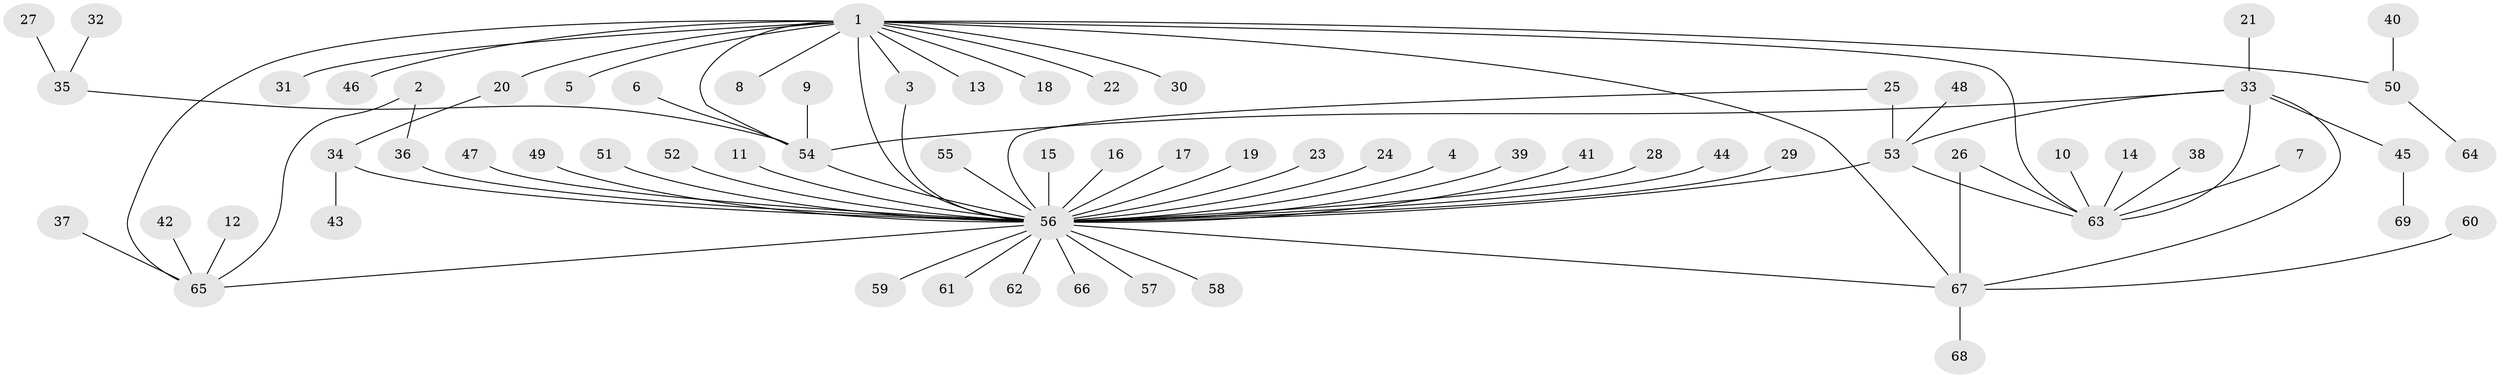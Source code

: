 // original degree distribution, {17: 0.007246376811594203, 3: 0.12318840579710146, 34: 0.007246376811594203, 2: 0.18840579710144928, 8: 0.028985507246376812, 4: 0.021739130434782608, 1: 0.6014492753623188, 5: 0.007246376811594203, 11: 0.007246376811594203, 7: 0.007246376811594203}
// Generated by graph-tools (version 1.1) at 2025/26/03/09/25 03:26:04]
// undirected, 69 vertices, 80 edges
graph export_dot {
graph [start="1"]
  node [color=gray90,style=filled];
  1;
  2;
  3;
  4;
  5;
  6;
  7;
  8;
  9;
  10;
  11;
  12;
  13;
  14;
  15;
  16;
  17;
  18;
  19;
  20;
  21;
  22;
  23;
  24;
  25;
  26;
  27;
  28;
  29;
  30;
  31;
  32;
  33;
  34;
  35;
  36;
  37;
  38;
  39;
  40;
  41;
  42;
  43;
  44;
  45;
  46;
  47;
  48;
  49;
  50;
  51;
  52;
  53;
  54;
  55;
  56;
  57;
  58;
  59;
  60;
  61;
  62;
  63;
  64;
  65;
  66;
  67;
  68;
  69;
  1 -- 3 [weight=1.0];
  1 -- 5 [weight=1.0];
  1 -- 8 [weight=1.0];
  1 -- 13 [weight=1.0];
  1 -- 18 [weight=1.0];
  1 -- 20 [weight=2.0];
  1 -- 22 [weight=1.0];
  1 -- 30 [weight=1.0];
  1 -- 31 [weight=1.0];
  1 -- 46 [weight=1.0];
  1 -- 50 [weight=1.0];
  1 -- 54 [weight=1.0];
  1 -- 56 [weight=1.0];
  1 -- 63 [weight=1.0];
  1 -- 65 [weight=1.0];
  1 -- 67 [weight=1.0];
  2 -- 36 [weight=1.0];
  2 -- 65 [weight=1.0];
  3 -- 56 [weight=1.0];
  4 -- 56 [weight=1.0];
  6 -- 54 [weight=1.0];
  7 -- 63 [weight=1.0];
  9 -- 54 [weight=1.0];
  10 -- 63 [weight=1.0];
  11 -- 56 [weight=1.0];
  12 -- 65 [weight=1.0];
  14 -- 63 [weight=1.0];
  15 -- 56 [weight=1.0];
  16 -- 56 [weight=1.0];
  17 -- 56 [weight=1.0];
  19 -- 56 [weight=1.0];
  20 -- 34 [weight=1.0];
  21 -- 33 [weight=1.0];
  23 -- 56 [weight=1.0];
  24 -- 56 [weight=1.0];
  25 -- 53 [weight=1.0];
  25 -- 56 [weight=1.0];
  26 -- 63 [weight=1.0];
  26 -- 67 [weight=1.0];
  27 -- 35 [weight=1.0];
  28 -- 56 [weight=1.0];
  29 -- 56 [weight=1.0];
  32 -- 35 [weight=1.0];
  33 -- 45 [weight=1.0];
  33 -- 53 [weight=1.0];
  33 -- 54 [weight=1.0];
  33 -- 63 [weight=1.0];
  33 -- 67 [weight=1.0];
  34 -- 43 [weight=1.0];
  34 -- 56 [weight=1.0];
  35 -- 54 [weight=1.0];
  36 -- 56 [weight=1.0];
  37 -- 65 [weight=1.0];
  38 -- 63 [weight=1.0];
  39 -- 56 [weight=1.0];
  40 -- 50 [weight=1.0];
  41 -- 56 [weight=1.0];
  42 -- 65 [weight=1.0];
  44 -- 56 [weight=1.0];
  45 -- 69 [weight=1.0];
  47 -- 56 [weight=1.0];
  48 -- 53 [weight=1.0];
  49 -- 56 [weight=1.0];
  50 -- 64 [weight=1.0];
  51 -- 56 [weight=1.0];
  52 -- 56 [weight=1.0];
  53 -- 56 [weight=1.0];
  53 -- 63 [weight=1.0];
  54 -- 56 [weight=1.0];
  55 -- 56 [weight=1.0];
  56 -- 57 [weight=1.0];
  56 -- 58 [weight=1.0];
  56 -- 59 [weight=1.0];
  56 -- 61 [weight=1.0];
  56 -- 62 [weight=1.0];
  56 -- 65 [weight=1.0];
  56 -- 66 [weight=1.0];
  56 -- 67 [weight=1.0];
  60 -- 67 [weight=1.0];
  67 -- 68 [weight=1.0];
}

